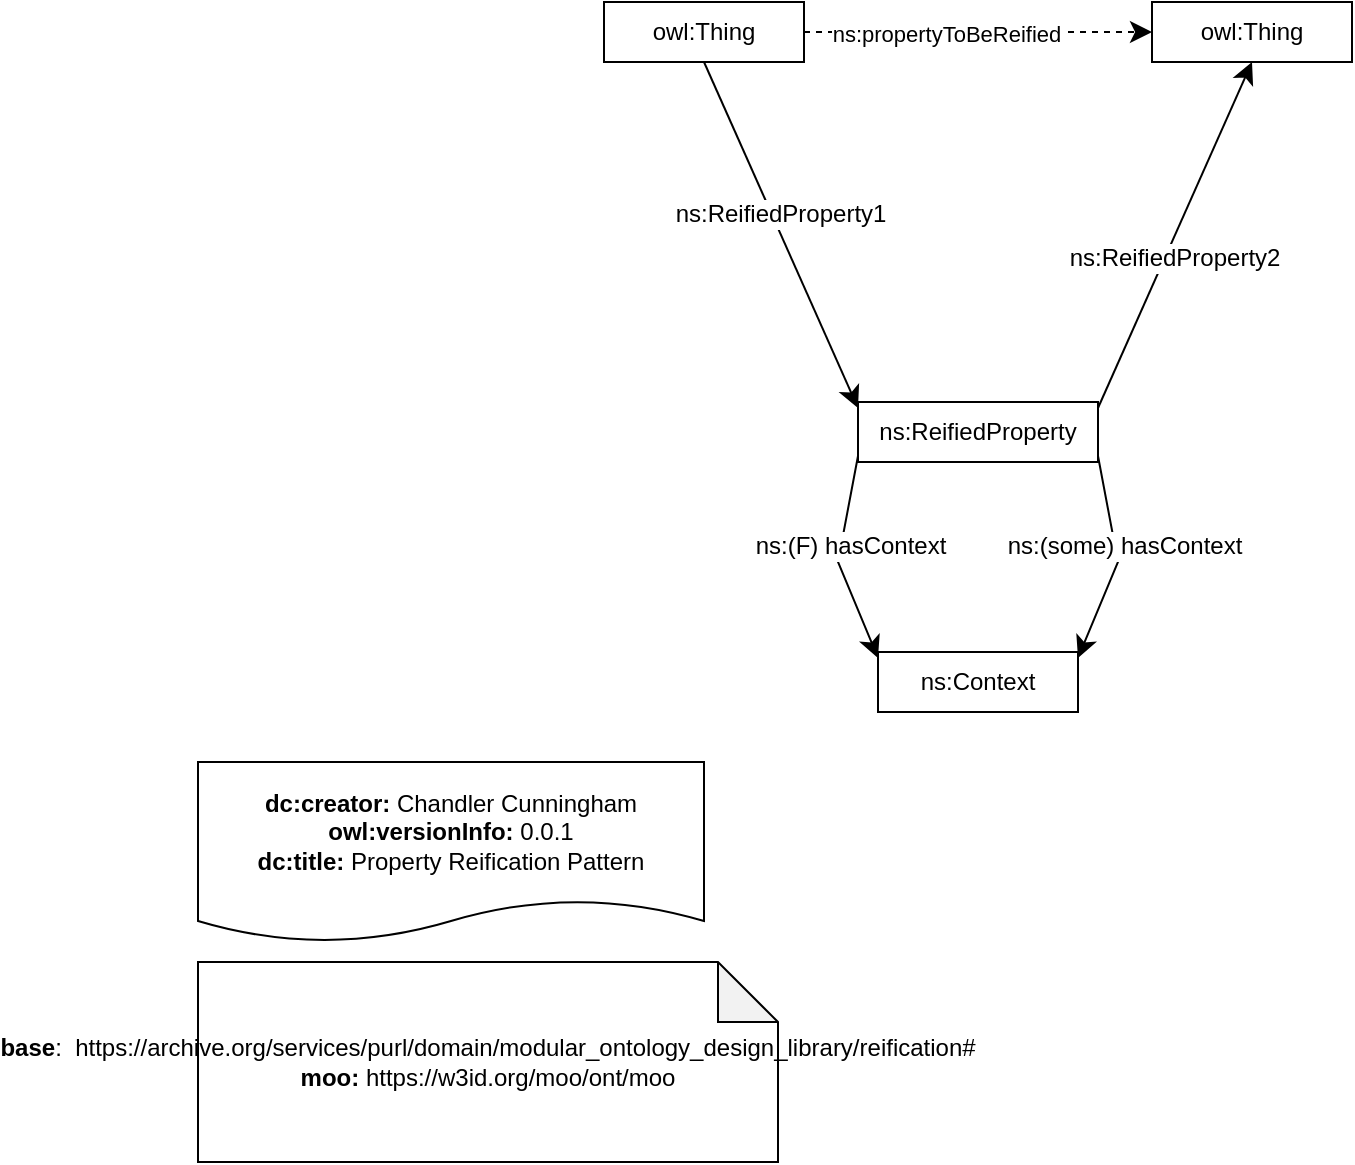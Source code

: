 <mxfile>
    <diagram id="ob6G64-pZK0G0_Q5zdzx" name="Page-1">
        <mxGraphModel dx="1943" dy="789" grid="1" gridSize="10" guides="1" tooltips="1" connect="1" arrows="1" fold="1" page="1" pageScale="1" pageWidth="850" pageHeight="1100" math="0" shadow="0">
            <root>
                <mxCell id="0"/>
                <mxCell id="1" parent="0"/>
                <mxCell id="2" value="&lt;div&gt;&lt;div&gt;&lt;b&gt;base&lt;/b&gt;:&amp;nbsp;&amp;nbsp;https://archive.org/services/purl/domain/modular_ontology_design_library/reification#&lt;/div&gt;&lt;div&gt;&lt;b&gt;moo:&lt;/b&gt;&amp;nbsp;https://w3id.org/moo/ont/moo&lt;/div&gt;&lt;/div&gt;" style="shape=note;whiteSpace=wrap;html=1;backgroundOutline=1;darkOpacity=0.05;" parent="1" vertex="1">
                    <mxGeometry x="60" y="910" width="290" height="100" as="geometry"/>
                </mxCell>
                <mxCell id="3" value="&lt;div&gt;&lt;b&gt;dc:creator:&lt;/b&gt;&amp;nbsp;Chandler Cunningham&lt;/div&gt;&lt;div&gt;&lt;b&gt;owl:versionInfo:&lt;/b&gt;&amp;nbsp;0.0.1&lt;/div&gt;&lt;div&gt;&lt;b&gt;dc:title:&lt;/b&gt;&amp;nbsp;Property Reification Pattern&lt;/div&gt;" style="shape=document;whiteSpace=wrap;html=1;boundedLbl=1;labelBackgroundColor=#ffffff;strokeColor=#000000;fontSize=12;fontColor=#000000;size=0.233;" parent="1" vertex="1">
                    <mxGeometry x="60" y="810" width="253" height="90" as="geometry"/>
                </mxCell>
                <mxCell id="8" value="ns:Context" style="rounded=0;whiteSpace=wrap;html=1;snapToPoint=1;points=[[0.1,0],[0.2,0],[0.3,0],[0.4,0],[0.5,0],[0.6,0],[0.7,0],[0.8,0],[0.9,0],[0,0.1],[0,0.3],[0,0.5],[0,0.7],[0,0.9],[0.1,1],[0.2,1],[0.3,1],[0.4,1],[0.5,1],[0.6,1],[0.7,1],[0.8,1],[0.9,1],[1,0.1],[1,0.3],[1,0.5],[1,0.7],[1,0.9]];" parent="1" vertex="1">
                    <mxGeometry x="400" y="755" width="100" height="30" as="geometry"/>
                </mxCell>
                <mxCell id="11" value="ns:ReifiedProperty" style="rounded=0;whiteSpace=wrap;html=1;snapToPoint=1;points=[[0.1,0],[0.2,0],[0.3,0],[0.4,0],[0.5,0],[0.6,0],[0.7,0],[0.8,0],[0.9,0],[0,0.1],[0,0.3],[0,0.5],[0,0.7],[0,0.9],[0.1,1],[0.2,1],[0.3,1],[0.4,1],[0.5,1],[0.6,1],[0.7,1],[0.8,1],[0.9,1],[1,0.1],[1,0.3],[1,0.5],[1,0.7],[1,0.9]];" parent="1" vertex="1">
                    <mxGeometry x="390" y="630" width="120" height="30" as="geometry"/>
                </mxCell>
                <mxCell id="12" value="owl:Thing" style="rounded=0;whiteSpace=wrap;html=1;snapToPoint=1;points=[[0.1,0],[0.2,0],[0.3,0],[0.4,0],[0.5,0],[0.6,0],[0.7,0],[0.8,0],[0.9,0],[0,0.1],[0,0.3],[0,0.5],[0,0.7],[0,0.9],[0.1,1],[0.2,1],[0.3,1],[0.4,1],[0.5,1],[0.6,1],[0.7,1],[0.8,1],[0.9,1],[1,0.1],[1,0.3],[1,0.5],[1,0.7],[1,0.9]];" parent="1" vertex="1">
                    <mxGeometry x="537" y="430" width="100" height="30" as="geometry"/>
                </mxCell>
                <mxCell id="13" value="owl:Thing" style="rounded=0;whiteSpace=wrap;html=1;snapToPoint=1;points=[[0.1,0],[0.2,0],[0.3,0],[0.4,0],[0.5,0],[0.6,0],[0.7,0],[0.8,0],[0.9,0],[0,0.1],[0,0.3],[0,0.5],[0,0.7],[0,0.9],[0.1,1],[0.2,1],[0.3,1],[0.4,1],[0.5,1],[0.6,1],[0.7,1],[0.8,1],[0.9,1],[1,0.1],[1,0.3],[1,0.5],[1,0.7],[1,0.9]];" parent="1" vertex="1">
                    <mxGeometry x="263" y="430" width="100" height="30" as="geometry"/>
                </mxCell>
                <mxCell id="14" value="" style="endArrow=classic;html=1;exitX=1;exitY=0.5;exitDx=0;exitDy=0;entryX=0;entryY=0.5;entryDx=0;entryDy=0;endSize=8;dashed=1;arcSize=0;" parent="1" source="13" target="12" edge="1">
                    <mxGeometry width="50" height="50" relative="1" as="geometry">
                        <mxPoint x="243" y="548.33" as="sourcePoint"/>
                        <mxPoint x="455.0" y="548.33" as="targetPoint"/>
                    </mxGeometry>
                </mxCell>
                <mxCell id="15" value="&lt;div&gt;ns:propertyToBeReified&lt;/div&gt;" style="edgeLabel;html=1;align=center;verticalAlign=middle;resizable=0;points=[];" parent="14" vertex="1" connectable="0">
                    <mxGeometry x="-0.191" y="-1" relative="1" as="geometry">
                        <mxPoint as="offset"/>
                    </mxGeometry>
                </mxCell>
                <mxCell id="18" value="" style="endArrow=classic;html=1;exitX=1;exitY=0.1;exitDx=0;exitDy=0;entryX=0.5;entryY=1;entryDx=0;entryDy=0;endSize=8;arcSize=0;" parent="1" source="11" target="12" edge="1">
                    <mxGeometry width="50" height="50" relative="1" as="geometry">
                        <mxPoint x="350" y="550" as="sourcePoint"/>
                        <mxPoint x="524" y="550" as="targetPoint"/>
                    </mxGeometry>
                </mxCell>
                <mxCell id="19" value="&lt;div&gt;ns:ReifiedProperty2&lt;/div&gt;" style="text;html=1;align=center;verticalAlign=middle;resizable=0;points=[];labelBackgroundColor=#ffffff;" parent="18" vertex="1" connectable="0">
                    <mxGeometry x="-0.127" relative="1" as="geometry">
                        <mxPoint x="4.17" as="offset"/>
                    </mxGeometry>
                </mxCell>
                <mxCell id="20" value="" style="endArrow=classic;html=1;exitX=0.5;exitY=1;exitDx=0;exitDy=0;entryX=0;entryY=0.1;entryDx=0;entryDy=0;endSize=8;arcSize=0;" parent="1" source="13" target="11" edge="1">
                    <mxGeometry width="50" height="50" relative="1" as="geometry">
                        <mxPoint x="360" y="560" as="sourcePoint"/>
                        <mxPoint x="534" y="560" as="targetPoint"/>
                    </mxGeometry>
                </mxCell>
                <mxCell id="21" value="&lt;div&gt;ns:ReifiedProperty1&lt;/div&gt;" style="text;html=1;align=center;verticalAlign=middle;resizable=0;points=[];labelBackgroundColor=#ffffff;" parent="20" vertex="1" connectable="0">
                    <mxGeometry x="-0.127" relative="1" as="geometry">
                        <mxPoint x="4.17" as="offset"/>
                    </mxGeometry>
                </mxCell>
                <mxCell id="22" value="" style="endArrow=classic;html=1;exitX=1;exitY=0.9;exitDx=0;exitDy=0;entryX=1;entryY=0.1;entryDx=0;entryDy=0;endSize=8;arcSize=0;" edge="1" parent="1" source="11" target="8">
                    <mxGeometry width="50" height="50" relative="1" as="geometry">
                        <mxPoint x="537" y="660" as="sourcePoint"/>
                        <mxPoint x="614" y="833" as="targetPoint"/>
                        <Array as="points">
                            <mxPoint x="520" y="710"/>
                        </Array>
                    </mxGeometry>
                </mxCell>
                <mxCell id="23" value="&lt;div&gt;ns:(some) hasContext&lt;/div&gt;" style="text;html=1;align=center;verticalAlign=middle;resizable=0;points=[];labelBackgroundColor=#ffffff;" vertex="1" connectable="0" parent="22">
                    <mxGeometry x="-0.127" relative="1" as="geometry">
                        <mxPoint x="4.17" as="offset"/>
                    </mxGeometry>
                </mxCell>
                <mxCell id="24" value="" style="endArrow=classic;html=1;exitX=0;exitY=0.9;exitDx=0;exitDy=0;entryX=0;entryY=0.1;entryDx=0;entryDy=0;endSize=8;arcSize=0;" edge="1" parent="1" source="11" target="8">
                    <mxGeometry width="50" height="50" relative="1" as="geometry">
                        <mxPoint x="520" y="667" as="sourcePoint"/>
                        <mxPoint x="510" y="768" as="targetPoint"/>
                        <Array as="points">
                            <mxPoint x="380" y="710"/>
                        </Array>
                    </mxGeometry>
                </mxCell>
                <mxCell id="25" value="&lt;div&gt;ns:(F) hasContext&lt;/div&gt;" style="text;html=1;align=center;verticalAlign=middle;resizable=0;points=[];labelBackgroundColor=#ffffff;" vertex="1" connectable="0" parent="24">
                    <mxGeometry x="-0.127" relative="1" as="geometry">
                        <mxPoint x="4.17" as="offset"/>
                    </mxGeometry>
                </mxCell>
            </root>
        </mxGraphModel>
    </diagram>
</mxfile>
